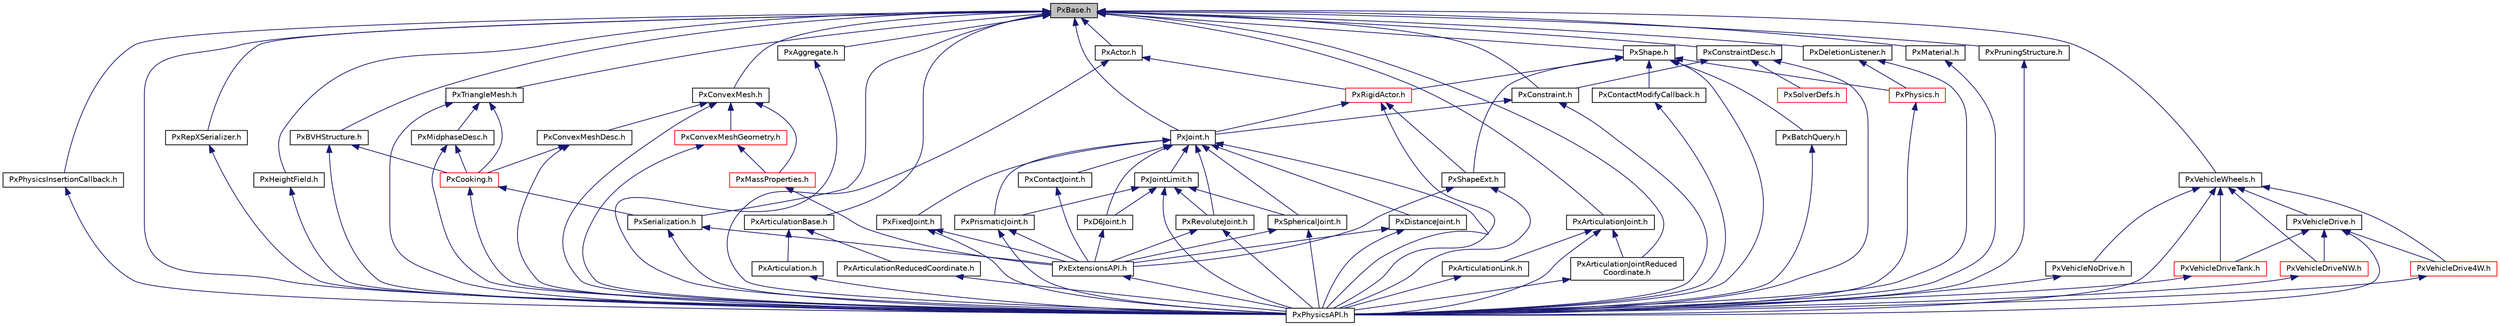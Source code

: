 digraph "PxBase.h"
{
  edge [fontname="Helvetica",fontsize="10",labelfontname="Helvetica",labelfontsize="10"];
  node [fontname="Helvetica",fontsize="10",shape=record];
  Node0 [label="PxBase.h",height=0.2,width=0.4,color="black", fillcolor="grey75", style="filled", fontcolor="black"];
  Node0 -> Node1 [dir="back",color="midnightblue",fontsize="10",style="solid",fontname="Helvetica"];
  Node1 [label="PxPhysicsInsertionCallback.h",height=0.2,width=0.4,color="black", fillcolor="white", style="filled",URL="$PxPhysicsInsertionCallback_8h.html"];
  Node1 -> Node2 [dir="back",color="midnightblue",fontsize="10",style="solid",fontname="Helvetica"];
  Node2 [label="PxPhysicsAPI.h",height=0.2,width=0.4,color="black", fillcolor="white", style="filled",URL="$PxPhysicsAPI_8h.html"];
  Node0 -> Node3 [dir="back",color="midnightblue",fontsize="10",style="solid",fontname="Helvetica"];
  Node3 [label="PxJoint.h",height=0.2,width=0.4,color="black", fillcolor="white", style="filled",URL="$PxJoint_8h.html"];
  Node3 -> Node4 [dir="back",color="midnightblue",fontsize="10",style="solid",fontname="Helvetica"];
  Node4 [label="PxContactJoint.h",height=0.2,width=0.4,color="black", fillcolor="white", style="filled",URL="$PxContactJoint_8h.html"];
  Node4 -> Node5 [dir="back",color="midnightblue",fontsize="10",style="solid",fontname="Helvetica"];
  Node5 [label="PxExtensionsAPI.h",height=0.2,width=0.4,color="black", fillcolor="white", style="filled",URL="$PxExtensionsAPI_8h.html"];
  Node5 -> Node2 [dir="back",color="midnightblue",fontsize="10",style="solid",fontname="Helvetica"];
  Node3 -> Node6 [dir="back",color="midnightblue",fontsize="10",style="solid",fontname="Helvetica"];
  Node6 [label="PxD6Joint.h",height=0.2,width=0.4,color="black", fillcolor="white", style="filled",URL="$PxD6Joint_8h.html"];
  Node6 -> Node5 [dir="back",color="midnightblue",fontsize="10",style="solid",fontname="Helvetica"];
  Node3 -> Node7 [dir="back",color="midnightblue",fontsize="10",style="solid",fontname="Helvetica"];
  Node7 [label="PxDistanceJoint.h",height=0.2,width=0.4,color="black", fillcolor="white", style="filled",URL="$PxDistanceJoint_8h.html"];
  Node7 -> Node5 [dir="back",color="midnightblue",fontsize="10",style="solid",fontname="Helvetica"];
  Node7 -> Node2 [dir="back",color="midnightblue",fontsize="10",style="solid",fontname="Helvetica"];
  Node3 -> Node8 [dir="back",color="midnightblue",fontsize="10",style="solid",fontname="Helvetica"];
  Node8 [label="PxFixedJoint.h",height=0.2,width=0.4,color="black", fillcolor="white", style="filled",URL="$PxFixedJoint_8h.html"];
  Node8 -> Node5 [dir="back",color="midnightblue",fontsize="10",style="solid",fontname="Helvetica"];
  Node8 -> Node2 [dir="back",color="midnightblue",fontsize="10",style="solid",fontname="Helvetica"];
  Node3 -> Node9 [dir="back",color="midnightblue",fontsize="10",style="solid",fontname="Helvetica"];
  Node9 [label="PxJointLimit.h",height=0.2,width=0.4,color="black", fillcolor="white", style="filled",URL="$PxJointLimit_8h.html"];
  Node9 -> Node6 [dir="back",color="midnightblue",fontsize="10",style="solid",fontname="Helvetica"];
  Node9 -> Node10 [dir="back",color="midnightblue",fontsize="10",style="solid",fontname="Helvetica"];
  Node10 [label="PxPrismaticJoint.h",height=0.2,width=0.4,color="black", fillcolor="white", style="filled",URL="$PxPrismaticJoint_8h.html"];
  Node10 -> Node5 [dir="back",color="midnightblue",fontsize="10",style="solid",fontname="Helvetica"];
  Node10 -> Node2 [dir="back",color="midnightblue",fontsize="10",style="solid",fontname="Helvetica"];
  Node9 -> Node11 [dir="back",color="midnightblue",fontsize="10",style="solid",fontname="Helvetica"];
  Node11 [label="PxRevoluteJoint.h",height=0.2,width=0.4,color="black", fillcolor="white", style="filled",URL="$PxRevoluteJoint_8h.html"];
  Node11 -> Node5 [dir="back",color="midnightblue",fontsize="10",style="solid",fontname="Helvetica"];
  Node11 -> Node2 [dir="back",color="midnightblue",fontsize="10",style="solid",fontname="Helvetica"];
  Node9 -> Node12 [dir="back",color="midnightblue",fontsize="10",style="solid",fontname="Helvetica"];
  Node12 [label="PxSphericalJoint.h",height=0.2,width=0.4,color="black", fillcolor="white", style="filled",URL="$PxSphericalJoint_8h.html"];
  Node12 -> Node5 [dir="back",color="midnightblue",fontsize="10",style="solid",fontname="Helvetica"];
  Node12 -> Node2 [dir="back",color="midnightblue",fontsize="10",style="solid",fontname="Helvetica"];
  Node9 -> Node2 [dir="back",color="midnightblue",fontsize="10",style="solid",fontname="Helvetica"];
  Node3 -> Node10 [dir="back",color="midnightblue",fontsize="10",style="solid",fontname="Helvetica"];
  Node3 -> Node11 [dir="back",color="midnightblue",fontsize="10",style="solid",fontname="Helvetica"];
  Node3 -> Node12 [dir="back",color="midnightblue",fontsize="10",style="solid",fontname="Helvetica"];
  Node3 -> Node2 [dir="back",color="midnightblue",fontsize="10",style="solid",fontname="Helvetica"];
  Node0 -> Node13 [dir="back",color="midnightblue",fontsize="10",style="solid",fontname="Helvetica"];
  Node13 [label="PxRepXSerializer.h",height=0.2,width=0.4,color="black", fillcolor="white", style="filled",URL="$PxRepXSerializer_8h.html"];
  Node13 -> Node2 [dir="back",color="midnightblue",fontsize="10",style="solid",fontname="Helvetica"];
  Node0 -> Node14 [dir="back",color="midnightblue",fontsize="10",style="solid",fontname="Helvetica"];
  Node14 [label="PxSerialization.h",height=0.2,width=0.4,color="black", fillcolor="white", style="filled",URL="$PxSerialization_8h.html"];
  Node14 -> Node5 [dir="back",color="midnightblue",fontsize="10",style="solid",fontname="Helvetica"];
  Node14 -> Node2 [dir="back",color="midnightblue",fontsize="10",style="solid",fontname="Helvetica"];
  Node0 -> Node15 [dir="back",color="midnightblue",fontsize="10",style="solid",fontname="Helvetica"];
  Node15 [label="PxBVHStructure.h",height=0.2,width=0.4,color="black", fillcolor="white", style="filled",URL="$PxBVHStructure_8h.html"];
  Node15 -> Node16 [dir="back",color="midnightblue",fontsize="10",style="solid",fontname="Helvetica"];
  Node16 [label="PxCooking.h",height=0.2,width=0.4,color="red", fillcolor="white", style="filled",URL="$PxCooking_8h.html"];
  Node16 -> Node14 [dir="back",color="midnightblue",fontsize="10",style="solid",fontname="Helvetica"];
  Node16 -> Node2 [dir="back",color="midnightblue",fontsize="10",style="solid",fontname="Helvetica"];
  Node15 -> Node2 [dir="back",color="midnightblue",fontsize="10",style="solid",fontname="Helvetica"];
  Node0 -> Node18 [dir="back",color="midnightblue",fontsize="10",style="solid",fontname="Helvetica"];
  Node18 [label="PxConvexMesh.h",height=0.2,width=0.4,color="black", fillcolor="white", style="filled",URL="$PxConvexMesh_8h.html"];
  Node18 -> Node19 [dir="back",color="midnightblue",fontsize="10",style="solid",fontname="Helvetica"];
  Node19 [label="PxConvexMeshDesc.h",height=0.2,width=0.4,color="black", fillcolor="white", style="filled",URL="$PxConvexMeshDesc_8h.html"];
  Node19 -> Node16 [dir="back",color="midnightblue",fontsize="10",style="solid",fontname="Helvetica"];
  Node19 -> Node2 [dir="back",color="midnightblue",fontsize="10",style="solid",fontname="Helvetica"];
  Node18 -> Node20 [dir="back",color="midnightblue",fontsize="10",style="solid",fontname="Helvetica"];
  Node20 [label="PxMassProperties.h",height=0.2,width=0.4,color="red", fillcolor="white", style="filled",URL="$PxMassProperties_8h.html"];
  Node20 -> Node5 [dir="back",color="midnightblue",fontsize="10",style="solid",fontname="Helvetica"];
  Node18 -> Node22 [dir="back",color="midnightblue",fontsize="10",style="solid",fontname="Helvetica"];
  Node22 [label="PxConvexMeshGeometry.h",height=0.2,width=0.4,color="red", fillcolor="white", style="filled",URL="$PxConvexMeshGeometry_8h.html"];
  Node22 -> Node20 [dir="back",color="midnightblue",fontsize="10",style="solid",fontname="Helvetica"];
  Node22 -> Node2 [dir="back",color="midnightblue",fontsize="10",style="solid",fontname="Helvetica"];
  Node18 -> Node2 [dir="back",color="midnightblue",fontsize="10",style="solid",fontname="Helvetica"];
  Node0 -> Node42 [dir="back",color="midnightblue",fontsize="10",style="solid",fontname="Helvetica"];
  Node42 [label="PxHeightField.h",height=0.2,width=0.4,color="black", fillcolor="white", style="filled",URL="$PxHeightField_8h.html"];
  Node42 -> Node2 [dir="back",color="midnightblue",fontsize="10",style="solid",fontname="Helvetica"];
  Node0 -> Node43 [dir="back",color="midnightblue",fontsize="10",style="solid",fontname="Helvetica"];
  Node43 [label="PxTriangleMesh.h",height=0.2,width=0.4,color="black", fillcolor="white", style="filled",URL="$PxTriangleMesh_8h.html"];
  Node43 -> Node16 [dir="back",color="midnightblue",fontsize="10",style="solid",fontname="Helvetica"];
  Node43 -> Node44 [dir="back",color="midnightblue",fontsize="10",style="solid",fontname="Helvetica"];
  Node44 [label="PxMidphaseDesc.h",height=0.2,width=0.4,color="black", fillcolor="white", style="filled",URL="$PxMidphaseDesc_8h.html"];
  Node44 -> Node16 [dir="back",color="midnightblue",fontsize="10",style="solid",fontname="Helvetica"];
  Node44 -> Node2 [dir="back",color="midnightblue",fontsize="10",style="solid",fontname="Helvetica"];
  Node43 -> Node2 [dir="back",color="midnightblue",fontsize="10",style="solid",fontname="Helvetica"];
  Node0 -> Node45 [dir="back",color="midnightblue",fontsize="10",style="solid",fontname="Helvetica"];
  Node45 [label="PxActor.h",height=0.2,width=0.4,color="black", fillcolor="white", style="filled",URL="$PxActor_8h.html"];
  Node45 -> Node26 [dir="back",color="midnightblue",fontsize="10",style="solid",fontname="Helvetica"];
  Node26 [label="PxRigidActor.h",height=0.2,width=0.4,color="red", fillcolor="white", style="filled",URL="$PxRigidActor_8h.html"];
  Node26 -> Node3 [dir="back",color="midnightblue",fontsize="10",style="solid",fontname="Helvetica"];
  Node26 -> Node25 [dir="back",color="midnightblue",fontsize="10",style="solid",fontname="Helvetica"];
  Node25 [label="PxShapeExt.h",height=0.2,width=0.4,color="black", fillcolor="white", style="filled",URL="$PxShapeExt_8h.html"];
  Node25 -> Node5 [dir="back",color="midnightblue",fontsize="10",style="solid",fontname="Helvetica"];
  Node25 -> Node2 [dir="back",color="midnightblue",fontsize="10",style="solid",fontname="Helvetica"];
  Node26 -> Node2 [dir="back",color="midnightblue",fontsize="10",style="solid",fontname="Helvetica"];
  Node45 -> Node2 [dir="back",color="midnightblue",fontsize="10",style="solid",fontname="Helvetica"];
  Node0 -> Node46 [dir="back",color="midnightblue",fontsize="10",style="solid",fontname="Helvetica"];
  Node46 [label="PxAggregate.h",height=0.2,width=0.4,color="black", fillcolor="white", style="filled",URL="$PxAggregate_8h.html"];
  Node46 -> Node2 [dir="back",color="midnightblue",fontsize="10",style="solid",fontname="Helvetica"];
  Node0 -> Node47 [dir="back",color="midnightblue",fontsize="10",style="solid",fontname="Helvetica"];
  Node47 [label="PxArticulationBase.h",height=0.2,width=0.4,color="black", fillcolor="white", style="filled",URL="$PxArticulationBase_8h.html"];
  Node47 -> Node48 [dir="back",color="midnightblue",fontsize="10",style="solid",fontname="Helvetica"];
  Node48 [label="PxArticulation.h",height=0.2,width=0.4,color="black", fillcolor="white", style="filled",URL="$PxArticulation_8h.html"];
  Node48 -> Node2 [dir="back",color="midnightblue",fontsize="10",style="solid",fontname="Helvetica"];
  Node47 -> Node49 [dir="back",color="midnightblue",fontsize="10",style="solid",fontname="Helvetica"];
  Node49 [label="PxArticulationReducedCoordinate.h",height=0.2,width=0.4,color="black", fillcolor="white", style="filled",URL="$PxArticulationReducedCoordinate_8h.html"];
  Node49 -> Node2 [dir="back",color="midnightblue",fontsize="10",style="solid",fontname="Helvetica"];
  Node0 -> Node50 [dir="back",color="midnightblue",fontsize="10",style="solid",fontname="Helvetica"];
  Node50 [label="PxArticulationJoint.h",height=0.2,width=0.4,color="black", fillcolor="white", style="filled",URL="$PxArticulationJoint_8h.html"];
  Node50 -> Node51 [dir="back",color="midnightblue",fontsize="10",style="solid",fontname="Helvetica"];
  Node51 [label="PxArticulationJointReduced\lCoordinate.h",height=0.2,width=0.4,color="black", fillcolor="white", style="filled",URL="$PxArticulationJointReducedCoordinate_8h.html"];
  Node51 -> Node2 [dir="back",color="midnightblue",fontsize="10",style="solid",fontname="Helvetica"];
  Node50 -> Node29 [dir="back",color="midnightblue",fontsize="10",style="solid",fontname="Helvetica"];
  Node29 [label="PxArticulationLink.h",height=0.2,width=0.4,color="black", fillcolor="white", style="filled",URL="$PxArticulationLink_8h.html"];
  Node29 -> Node2 [dir="back",color="midnightblue",fontsize="10",style="solid",fontname="Helvetica"];
  Node50 -> Node2 [dir="back",color="midnightblue",fontsize="10",style="solid",fontname="Helvetica"];
  Node0 -> Node51 [dir="back",color="midnightblue",fontsize="10",style="solid",fontname="Helvetica"];
  Node0 -> Node24 [dir="back",color="midnightblue",fontsize="10",style="solid",fontname="Helvetica"];
  Node24 [label="PxShape.h",height=0.2,width=0.4,color="black", fillcolor="white", style="filled",URL="$PxShape_8h.html"];
  Node24 -> Node25 [dir="back",color="midnightblue",fontsize="10",style="solid",fontname="Helvetica"];
  Node24 -> Node26 [dir="back",color="midnightblue",fontsize="10",style="solid",fontname="Helvetica"];
  Node24 -> Node39 [dir="back",color="midnightblue",fontsize="10",style="solid",fontname="Helvetica"];
  Node39 [label="PxBatchQuery.h",height=0.2,width=0.4,color="black", fillcolor="white", style="filled",URL="$PxBatchQuery_8h.html"];
  Node39 -> Node2 [dir="back",color="midnightblue",fontsize="10",style="solid",fontname="Helvetica"];
  Node24 -> Node40 [dir="back",color="midnightblue",fontsize="10",style="solid",fontname="Helvetica"];
  Node40 [label="PxContactModifyCallback.h",height=0.2,width=0.4,color="black", fillcolor="white", style="filled",URL="$PxContactModifyCallback_8h.html"];
  Node40 -> Node2 [dir="back",color="midnightblue",fontsize="10",style="solid",fontname="Helvetica"];
  Node24 -> Node41 [dir="back",color="midnightblue",fontsize="10",style="solid",fontname="Helvetica"];
  Node41 [label="PxPhysics.h",height=0.2,width=0.4,color="red", fillcolor="white", style="filled",URL="$PxPhysics_8h.html"];
  Node41 -> Node2 [dir="back",color="midnightblue",fontsize="10",style="solid",fontname="Helvetica"];
  Node24 -> Node2 [dir="back",color="midnightblue",fontsize="10",style="solid",fontname="Helvetica"];
  Node0 -> Node52 [dir="back",color="midnightblue",fontsize="10",style="solid",fontname="Helvetica"];
  Node52 [label="PxConstraintDesc.h",height=0.2,width=0.4,color="black", fillcolor="white", style="filled",URL="$PxConstraintDesc_8h.html"];
  Node52 -> Node53 [dir="back",color="midnightblue",fontsize="10",style="solid",fontname="Helvetica"];
  Node53 [label="PxConstraint.h",height=0.2,width=0.4,color="black", fillcolor="white", style="filled",URL="$PxConstraint_8h.html"];
  Node53 -> Node3 [dir="back",color="midnightblue",fontsize="10",style="solid",fontname="Helvetica"];
  Node53 -> Node2 [dir="back",color="midnightblue",fontsize="10",style="solid",fontname="Helvetica"];
  Node52 -> Node54 [dir="back",color="midnightblue",fontsize="10",style="solid",fontname="Helvetica"];
  Node54 [label="PxSolverDefs.h",height=0.2,width=0.4,color="red", fillcolor="white", style="filled",URL="$PxSolverDefs_8h.html"];
  Node52 -> Node2 [dir="back",color="midnightblue",fontsize="10",style="solid",fontname="Helvetica"];
  Node0 -> Node53 [dir="back",color="midnightblue",fontsize="10",style="solid",fontname="Helvetica"];
  Node0 -> Node56 [dir="back",color="midnightblue",fontsize="10",style="solid",fontname="Helvetica"];
  Node56 [label="PxDeletionListener.h",height=0.2,width=0.4,color="black", fillcolor="white", style="filled",URL="$PxDeletionListener_8h.html"];
  Node56 -> Node41 [dir="back",color="midnightblue",fontsize="10",style="solid",fontname="Helvetica"];
  Node56 -> Node2 [dir="back",color="midnightblue",fontsize="10",style="solid",fontname="Helvetica"];
  Node0 -> Node57 [dir="back",color="midnightblue",fontsize="10",style="solid",fontname="Helvetica"];
  Node57 [label="PxMaterial.h",height=0.2,width=0.4,color="black", fillcolor="white", style="filled",URL="$PxMaterial_8h.html"];
  Node57 -> Node2 [dir="back",color="midnightblue",fontsize="10",style="solid",fontname="Helvetica"];
  Node0 -> Node2 [dir="back",color="midnightblue",fontsize="10",style="solid",fontname="Helvetica"];
  Node0 -> Node58 [dir="back",color="midnightblue",fontsize="10",style="solid",fontname="Helvetica"];
  Node58 [label="PxPruningStructure.h",height=0.2,width=0.4,color="black", fillcolor="white", style="filled",URL="$PxPruningStructure_8h.html"];
  Node58 -> Node2 [dir="back",color="midnightblue",fontsize="10",style="solid",fontname="Helvetica"];
  Node0 -> Node31 [dir="back",color="midnightblue",fontsize="10",style="solid",fontname="Helvetica"];
  Node31 [label="PxVehicleWheels.h",height=0.2,width=0.4,color="black", fillcolor="white", style="filled",URL="$PxVehicleWheels_8h.html"];
  Node31 -> Node32 [dir="back",color="midnightblue",fontsize="10",style="solid",fontname="Helvetica"];
  Node32 [label="PxVehicleDrive.h",height=0.2,width=0.4,color="black", fillcolor="white", style="filled",URL="$PxVehicleDrive_8h.html"];
  Node32 -> Node2 [dir="back",color="midnightblue",fontsize="10",style="solid",fontname="Helvetica"];
  Node32 -> Node33 [dir="back",color="midnightblue",fontsize="10",style="solid",fontname="Helvetica"];
  Node33 [label="PxVehicleDrive4W.h",height=0.2,width=0.4,color="red", fillcolor="white", style="filled",URL="$PxVehicleDrive4W_8h.html"];
  Node33 -> Node2 [dir="back",color="midnightblue",fontsize="10",style="solid",fontname="Helvetica"];
  Node32 -> Node35 [dir="back",color="midnightblue",fontsize="10",style="solid",fontname="Helvetica"];
  Node35 [label="PxVehicleDriveTank.h",height=0.2,width=0.4,color="red", fillcolor="white", style="filled",URL="$PxVehicleDriveTank_8h.html"];
  Node35 -> Node2 [dir="back",color="midnightblue",fontsize="10",style="solid",fontname="Helvetica"];
  Node32 -> Node36 [dir="back",color="midnightblue",fontsize="10",style="solid",fontname="Helvetica"];
  Node36 [label="PxVehicleDriveNW.h",height=0.2,width=0.4,color="red", fillcolor="white", style="filled",URL="$PxVehicleDriveNW_8h.html"];
  Node36 -> Node2 [dir="back",color="midnightblue",fontsize="10",style="solid",fontname="Helvetica"];
  Node31 -> Node33 [dir="back",color="midnightblue",fontsize="10",style="solid",fontname="Helvetica"];
  Node31 -> Node35 [dir="back",color="midnightblue",fontsize="10",style="solid",fontname="Helvetica"];
  Node31 -> Node2 [dir="back",color="midnightblue",fontsize="10",style="solid",fontname="Helvetica"];
  Node31 -> Node37 [dir="back",color="midnightblue",fontsize="10",style="solid",fontname="Helvetica"];
  Node37 [label="PxVehicleNoDrive.h",height=0.2,width=0.4,color="black", fillcolor="white", style="filled",URL="$PxVehicleNoDrive_8h.html"];
  Node37 -> Node2 [dir="back",color="midnightblue",fontsize="10",style="solid",fontname="Helvetica"];
  Node31 -> Node36 [dir="back",color="midnightblue",fontsize="10",style="solid",fontname="Helvetica"];
}
